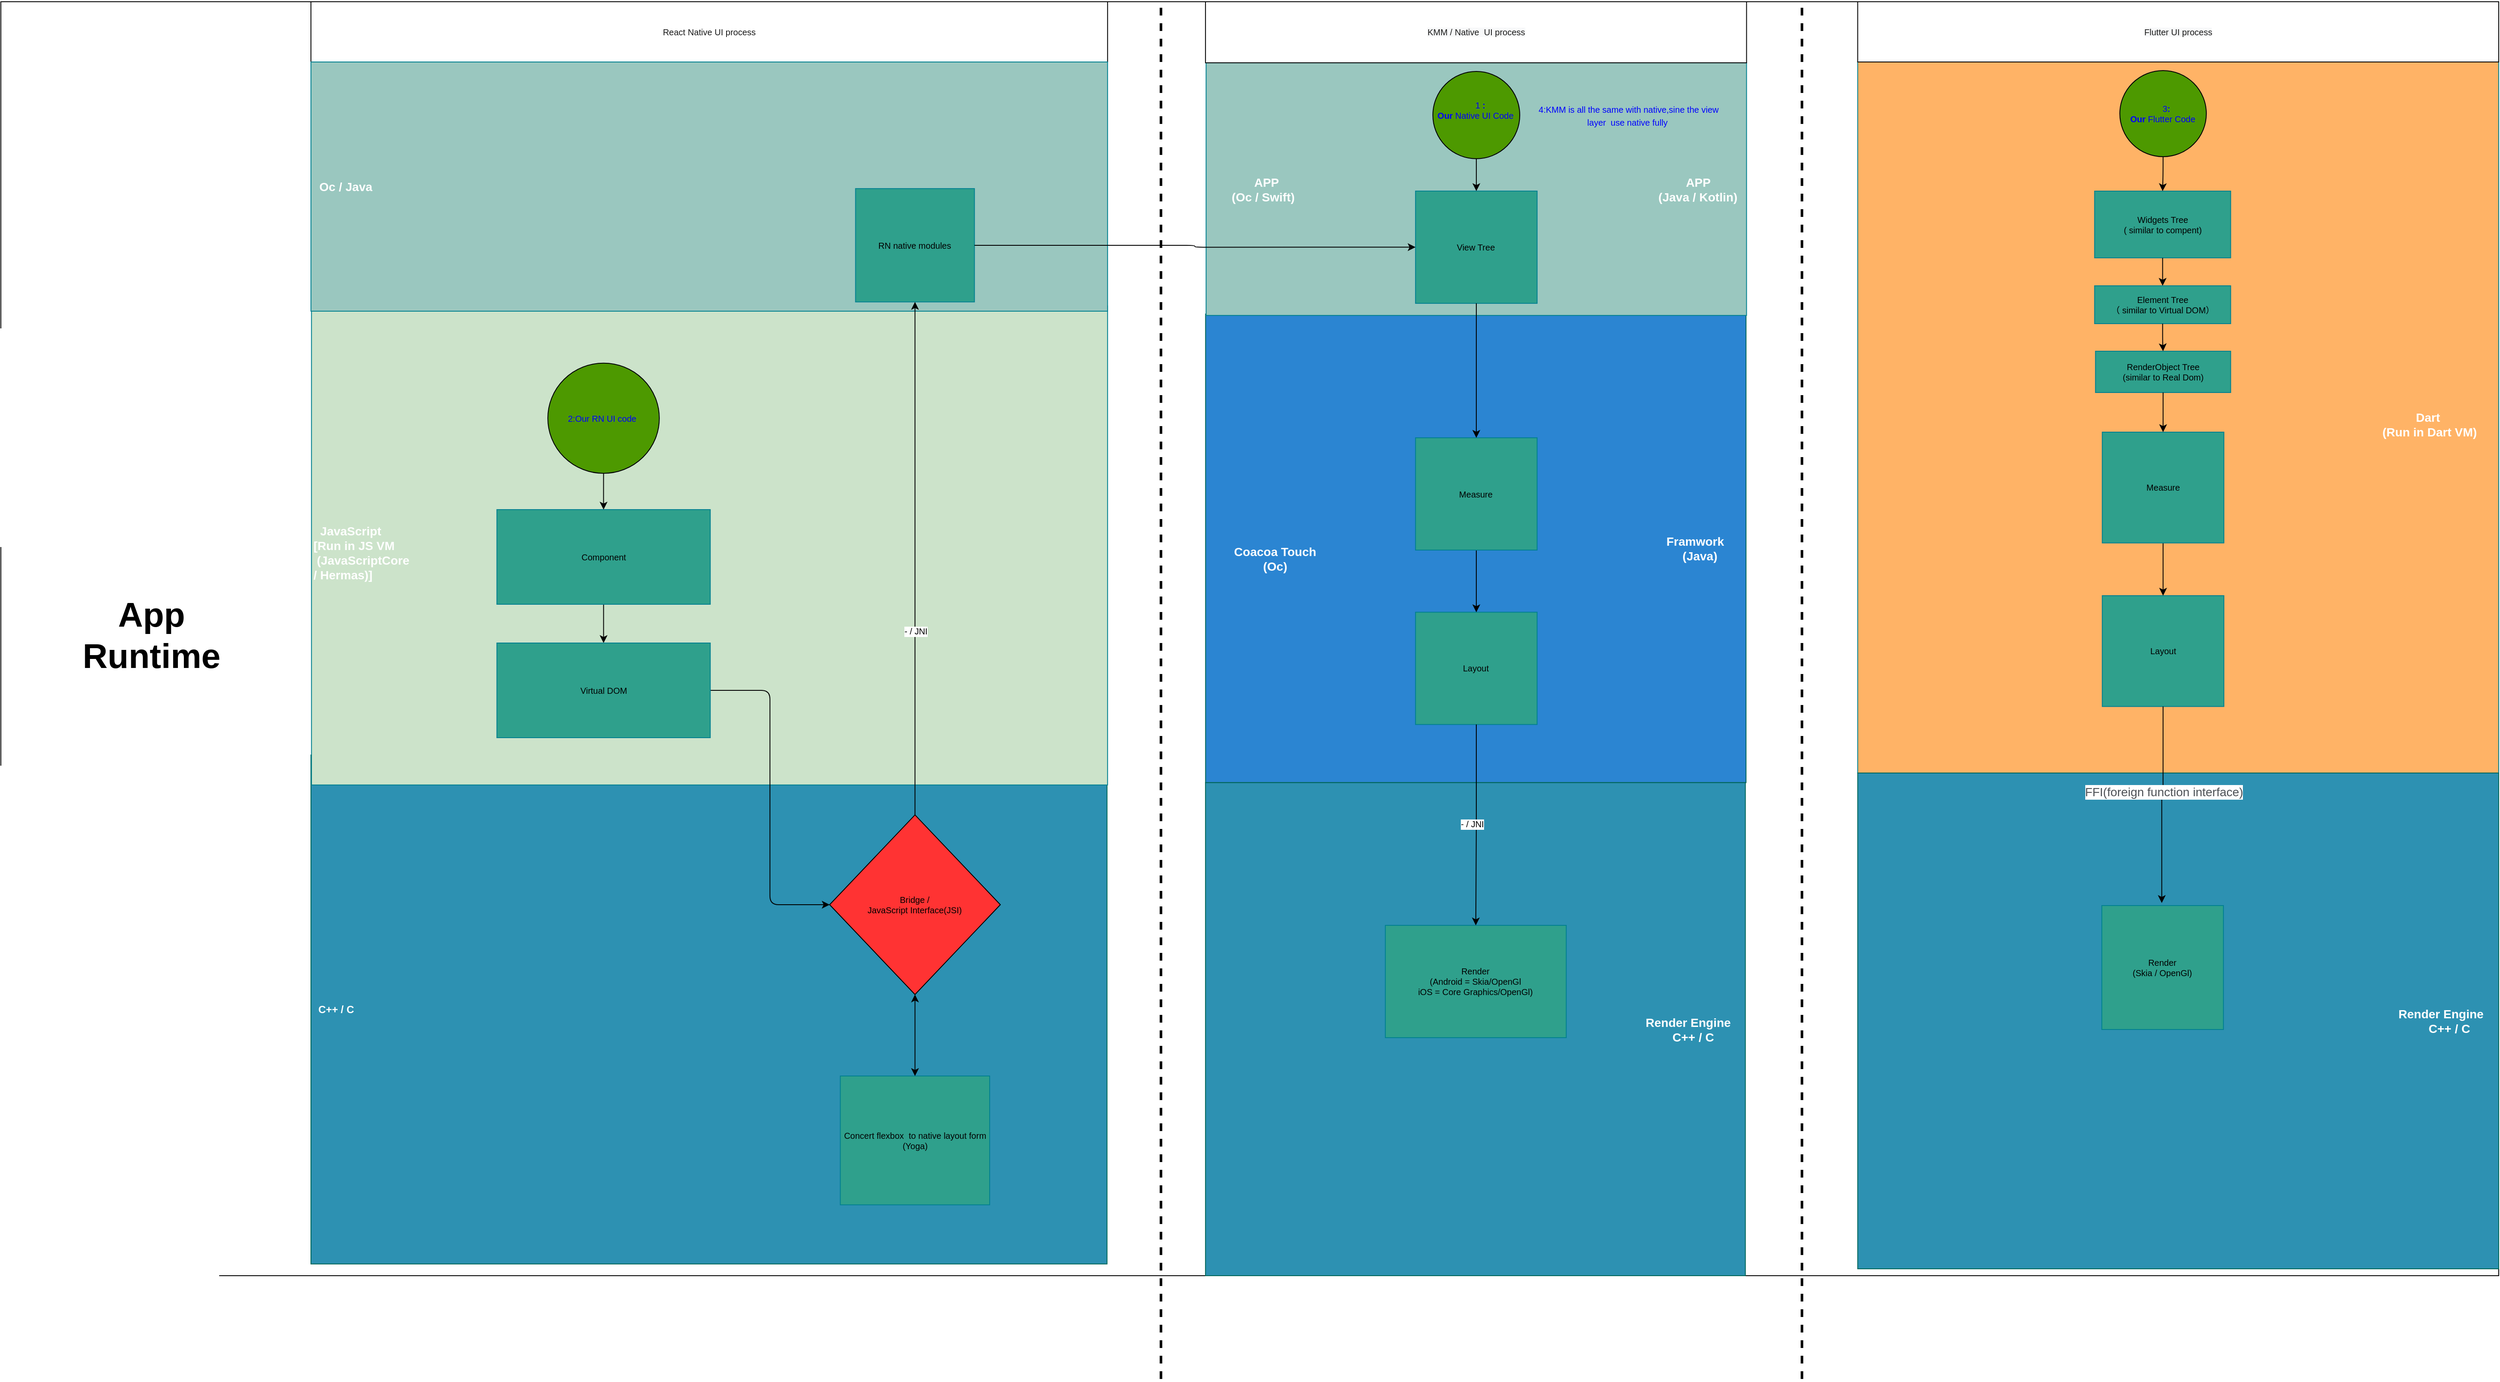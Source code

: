 <mxfile version="14.6.6" type="github">
  <diagram name="Page-1" id="74e2e168-ea6b-b213-b513-2b3c1d86103e">
    <mxGraphModel dx="2868" dy="1833" grid="1" gridSize="10" guides="1" tooltips="1" connect="1" arrows="1" fold="1" page="1" pageScale="1" pageWidth="1100" pageHeight="850" background="#FFFFFF" math="0" shadow="0">
      <root>
        <mxCell id="0" />
        <mxCell id="zV7dkoKjgI9M_0pRiy-D-59" parent="0" />
        <mxCell id="7TCu5U-1uXZLQe100RPo-3" value="" style="group" parent="zV7dkoKjgI9M_0pRiy-D-59" vertex="1" connectable="0">
          <mxGeometry x="-500" y="-10" width="2900" height="1600" as="geometry" />
        </mxCell>
        <mxCell id="7TCu5U-1uXZLQe100RPo-0" value="" style="whiteSpace=wrap;html=1;" parent="7TCu5U-1uXZLQe100RPo-3" vertex="1">
          <mxGeometry width="2900" height="1480" as="geometry" />
        </mxCell>
        <mxCell id="7TCu5U-1uXZLQe100RPo-2" value="App&lt;br&gt;Runtime" style="text;html=1;strokeColor=none;fillColor=none;align=center;verticalAlign=middle;whiteSpace=wrap;rounded=0;fontSize=40;fontStyle=1" parent="7TCu5U-1uXZLQe100RPo-3" vertex="1">
          <mxGeometry x="100" y="640" width="150" height="190" as="geometry" />
        </mxCell>
        <mxCell id="zV7dkoKjgI9M_0pRiy-D-212" value="&lt;font color=&quot;#ffffff&quot; style=&quot;font-size: 14px&quot;&gt;&lt;b&gt;&amp;nbsp; &amp;nbsp; &amp;nbsp;&amp;nbsp;&lt;br&gt;&lt;div&gt;&lt;b&gt;&amp;nbsp; Dart&amp;nbsp; &amp;nbsp; &amp;nbsp; &amp;nbsp; &amp;nbsp; &amp;nbsp; &amp;nbsp; &amp;nbsp; &amp;nbsp;&lt;/b&gt;&lt;/div&gt;&lt;div&gt;&lt;b&gt;(Run in Dart VM)&amp;nbsp; &amp;nbsp; &amp;nbsp;&amp;nbsp;&lt;/b&gt;&lt;/div&gt;&lt;/b&gt;&lt;/font&gt;" style="whiteSpace=wrap;html=1;rounded=0;sketch=0;strokeColor=#028090;container=0;align=right;fillColor=#FFB366;" parent="7TCu5U-1uXZLQe100RPo-3" vertex="1">
          <mxGeometry x="2155.791" y="70" width="744.209" height="826" as="geometry" />
        </mxCell>
        <mxCell id="zV7dkoKjgI9M_0pRiy-D-214" value="&lt;span style=&quot;color: rgb(26 , 26 , 26) ; font-family: &amp;#34;helvetica&amp;#34; ; font-size: 10px ; font-style: normal ; font-weight: 400 ; letter-spacing: normal ; text-align: center ; text-indent: 0px ; text-transform: none ; word-spacing: 0px ; background-color: rgb(248 , 249 , 250) ; display: inline ; float: none&quot;&gt;Flutter UI process&lt;/span&gt;" style="whiteSpace=wrap;html=1;rounded=0;sketch=0;fontSize=10;fontColor=#FFFFFF;fillColor=#FFFFFF;container=0;" parent="7TCu5U-1uXZLQe100RPo-3" vertex="1">
          <mxGeometry x="2155.791" width="744.209" height="70" as="geometry" />
        </mxCell>
        <mxCell id="zV7dkoKjgI9M_0pRiy-D-215" value="&lt;div style=&quot;font-size: 14px&quot;&gt;&lt;span style=&quot;color: rgb(255 , 255 , 255) ; font-weight: 700&quot;&gt;&lt;font style=&quot;font-size: 14px&quot;&gt;Render Engine&amp;nbsp; &amp;nbsp;&amp;nbsp;&lt;/font&gt;&lt;/span&gt;&lt;/div&gt;&lt;span style=&quot;color: rgb(255 , 255 , 255) ; font-weight: 700 ; font-size: 14px&quot;&gt;&lt;div&gt;&lt;font style=&quot;font-size: 14px&quot;&gt;C++ / C&amp;nbsp; &amp;nbsp; &amp;nbsp; &amp;nbsp;&amp;nbsp;&lt;/font&gt;&lt;/div&gt;&lt;/span&gt;" style="whiteSpace=wrap;html=1;rounded=0;sketch=0;strokeColor=#006658;fontColor=#5C5C5C;fillColor=#2D91B2;container=0;align=right;" parent="7TCu5U-1uXZLQe100RPo-3" vertex="1">
          <mxGeometry x="2155.796" y="896" width="744.204" height="576" as="geometry" />
        </mxCell>
        <mxCell id="zV7dkoKjgI9M_0pRiy-D-217" value="&lt;font color=&quot;#0000ff&quot;&gt;&amp;nbsp; &amp;nbsp;3&lt;b&gt;:&lt;br&gt;Our&amp;nbsp;&lt;/b&gt;Flutter Code&lt;br&gt;&lt;/font&gt;" style="ellipse;whiteSpace=wrap;html=1;rounded=0;sketch=0;strokeColor=#000000;fontSize=10;fontColor=#000000;fillColor=#4D9900;container=0;" parent="7TCu5U-1uXZLQe100RPo-3" vertex="1">
          <mxGeometry x="2460.123" y="80.004" width="100.427" height="100" as="geometry" />
        </mxCell>
        <mxCell id="zV7dkoKjgI9M_0pRiy-D-218" value="&lt;span style=&quot;font-size: 10px&quot;&gt;Widgets Tree&lt;/span&gt;&lt;br&gt;&lt;span style=&quot;font-size: 10px&quot;&gt;( similar to&lt;/span&gt;&lt;span style=&quot;font-size: 10px&quot;&gt;&amp;nbsp;compent)&lt;/span&gt;" style="whiteSpace=wrap;html=1;rounded=0;sketch=0;strokeColor=#028090;fontSize=10;fontColor=#000000;fillColor=#2FA08C;container=0;" parent="7TCu5U-1uXZLQe100RPo-3" vertex="1">
          <mxGeometry x="2430.828" y="220" width="157.965" height="77.568" as="geometry" />
        </mxCell>
        <mxCell id="zV7dkoKjgI9M_0pRiy-D-259" style="edgeStyle=orthogonalEdgeStyle;curved=0;rounded=1;sketch=0;orthogonalLoop=1;jettySize=auto;html=1;startArrow=none;startFill=0;endArrow=classic;endFill=1;strokeColor=#000000;strokeWidth=1;fillColor=#F45B69;fontSize=10;fontColor=#000000;" parent="7TCu5U-1uXZLQe100RPo-3" source="zV7dkoKjgI9M_0pRiy-D-217" target="zV7dkoKjgI9M_0pRiy-D-218" edge="1">
          <mxGeometry x="360" as="geometry" />
        </mxCell>
        <mxCell id="zV7dkoKjgI9M_0pRiy-D-223" value="Render&lt;br&gt;(Skia / OpenGl)" style="whiteSpace=wrap;html=1;rounded=0;sketch=0;strokeColor=#028090;fontSize=10;fontColor=#000000;fillColor=#2FA08C;container=0;" parent="7TCu5U-1uXZLQe100RPo-3" vertex="1">
          <mxGeometry x="2439.212" y="1050" width="141.188" height="144" as="geometry" />
        </mxCell>
        <mxCell id="zV7dkoKjgI9M_0pRiy-D-231" value="" style="edgeStyle=orthogonalEdgeStyle;curved=0;rounded=1;sketch=0;orthogonalLoop=1;jettySize=auto;html=1;startArrow=none;startFill=0;endArrow=classic;endFill=1;strokeColor=#000000;strokeWidth=1;fillColor=#F45B69;fontSize=10;fontColor=#000000;" parent="7TCu5U-1uXZLQe100RPo-3" source="zV7dkoKjgI9M_0pRiy-D-218" target="zV7dkoKjgI9M_0pRiy-D-226" edge="1">
          <mxGeometry x="360" as="geometry" />
        </mxCell>
        <mxCell id="zV7dkoKjgI9M_0pRiy-D-226" value="Element Tree&lt;br&gt;（ similar to Virtual DOM）" style="whiteSpace=wrap;html=1;rounded=0;sketch=0;strokeColor=#028090;fontSize=10;fontColor=#000000;fillColor=#2FA08C;container=0;" parent="7TCu5U-1uXZLQe100RPo-3" vertex="1">
          <mxGeometry x="2430.83" y="330" width="157.97" height="44" as="geometry" />
        </mxCell>
        <mxCell id="zV7dkoKjgI9M_0pRiy-D-228" value="RenderObject Tree&lt;br&gt;(similar to Real Dom)" style="whiteSpace=wrap;html=1;rounded=0;sketch=0;strokeColor=#028090;fontSize=10;fontColor=#000000;fillColor=#2FA08C;container=0;" parent="7TCu5U-1uXZLQe100RPo-3" vertex="1">
          <mxGeometry x="2431.863" y="406" width="156.93" height="48" as="geometry" />
        </mxCell>
        <mxCell id="zV7dkoKjgI9M_0pRiy-D-229" style="edgeStyle=orthogonalEdgeStyle;curved=0;rounded=1;sketch=0;orthogonalLoop=1;jettySize=auto;html=1;entryX=0.5;entryY=0;entryDx=0;entryDy=0;startArrow=none;startFill=0;endArrow=classic;endFill=1;strokeColor=#000000;strokeWidth=1;fillColor=#F45B69;fontSize=10;fontColor=#000000;spacing=1;" parent="7TCu5U-1uXZLQe100RPo-3" source="zV7dkoKjgI9M_0pRiy-D-226" target="zV7dkoKjgI9M_0pRiy-D-228" edge="1">
          <mxGeometry x="360" as="geometry" />
        </mxCell>
        <mxCell id="zV7dkoKjgI9M_0pRiy-D-234" value="Layout" style="whiteSpace=wrap;html=1;rounded=0;sketch=0;strokeColor=#028090;fontSize=10;fontColor=#000000;fillColor=#2FA08C;container=0;" parent="7TCu5U-1uXZLQe100RPo-3" vertex="1">
          <mxGeometry x="2439.734" y="689.998" width="141.184" height="128.748" as="geometry" />
        </mxCell>
        <mxCell id="zV7dkoKjgI9M_0pRiy-D-235" style="edgeStyle=orthogonalEdgeStyle;curved=0;rounded=1;sketch=0;orthogonalLoop=1;jettySize=auto;html=1;strokeColor=#000000;fillColor=#F45B69;fontSize=10;fontColor=#FFFFFF;" parent="7TCu5U-1uXZLQe100RPo-3" source="zV7dkoKjgI9M_0pRiy-D-236" target="zV7dkoKjgI9M_0pRiy-D-234" edge="1">
          <mxGeometry x="1407.041" y="-177.508" as="geometry" />
        </mxCell>
        <mxCell id="zV7dkoKjgI9M_0pRiy-D-236" value="Measure" style="whiteSpace=wrap;html=1;rounded=0;sketch=0;strokeColor=#028090;fontSize=10;fontColor=#000000;fillColor=#2FA08C;container=0;" parent="7TCu5U-1uXZLQe100RPo-3" vertex="1">
          <mxGeometry x="2439.738" y="499.998" width="141.192" height="128.748" as="geometry" />
        </mxCell>
        <mxCell id="zV7dkoKjgI9M_0pRiy-D-241" style="edgeStyle=orthogonalEdgeStyle;curved=0;rounded=1;sketch=0;orthogonalLoop=1;jettySize=auto;html=1;entryX=0.5;entryY=0;entryDx=0;entryDy=0;startArrow=none;startFill=0;endArrow=classic;endFill=1;strokeColor=#000000;strokeWidth=1;fillColor=#F45B69;fontSize=10;fontColor=#000000;" parent="7TCu5U-1uXZLQe100RPo-3" source="zV7dkoKjgI9M_0pRiy-D-228" target="zV7dkoKjgI9M_0pRiy-D-236" edge="1">
          <mxGeometry x="360" as="geometry" />
        </mxCell>
        <mxCell id="zV7dkoKjgI9M_0pRiy-D-166" value="&lt;b&gt;&lt;font color=&quot;#ffffff&quot;&gt;&amp;nbsp; C++ / C&lt;/font&gt;&lt;/b&gt;" style="whiteSpace=wrap;html=1;rounded=0;sketch=0;strokeColor=#006658;fontColor=#5C5C5C;fillColor=#2D91B2;container=0;align=left;" parent="7TCu5U-1uXZLQe100RPo-3" vertex="1">
          <mxGeometry x="360" y="875.119" width="924.27" height="591.255" as="geometry" />
        </mxCell>
        <mxCell id="zV7dkoKjgI9M_0pRiy-D-126" value="&lt;span style=&quot;color: rgb(26 , 26 , 26)&quot;&gt;React Native UI process&lt;/span&gt;" style="whiteSpace=wrap;html=1;rounded=0;sketch=0;fontSize=10;fontColor=#FFFFFF;fillColor=#FFFFFF;container=0;" parent="7TCu5U-1uXZLQe100RPo-3" vertex="1">
          <mxGeometry x="360" width="924.899" height="70" as="geometry" />
        </mxCell>
        <mxCell id="zV7dkoKjgI9M_0pRiy-D-124" value="&lt;font color=&quot;#ffffff&quot; style=&quot;font-size: 14px&quot;&gt;&lt;b&gt;&amp;nbsp; &amp;nbsp; &amp;nbsp;&amp;nbsp;&lt;br&gt;&lt;div&gt;&lt;b&gt;&amp;nbsp; JavaScript&lt;/b&gt;&lt;/div&gt;&lt;div&gt;&lt;b&gt;[Run in JS VM&lt;/b&gt;&lt;/div&gt;&lt;div&gt;&lt;b&gt;&amp;nbsp;(JavaScriptCore&amp;nbsp;&lt;/b&gt;&lt;/div&gt;&lt;div&gt;&lt;b&gt;/ Hermas)]&amp;nbsp;&lt;/b&gt;&lt;/div&gt;&lt;/b&gt;&lt;/font&gt;" style="whiteSpace=wrap;html=1;rounded=0;sketch=0;strokeColor=#028090;fillColor=#CCE3CA;container=0;align=left;" parent="7TCu5U-1uXZLQe100RPo-3" vertex="1">
          <mxGeometry x="360.628" y="353.423" width="924.27" height="556.475" as="geometry" />
        </mxCell>
        <mxCell id="GZizsfnYZNjWhY-MhGmB-1" style="edgeStyle=orthogonalEdgeStyle;rounded=0;orthogonalLoop=1;jettySize=auto;html=1;entryX=0.5;entryY=0;entryDx=0;entryDy=0;" edge="1" parent="7TCu5U-1uXZLQe100RPo-3" source="zV7dkoKjgI9M_0pRiy-D-155" target="GZizsfnYZNjWhY-MhGmB-0">
          <mxGeometry relative="1" as="geometry" />
        </mxCell>
        <mxCell id="zV7dkoKjgI9M_0pRiy-D-155" value="Component" style="whiteSpace=wrap;html=1;rounded=0;sketch=0;strokeColor=#028090;fontSize=10;fontColor=#000000;fillColor=#2FA08C;container=0;" parent="7TCu5U-1uXZLQe100RPo-3" vertex="1">
          <mxGeometry x="575.88" y="590" width="247.74" height="110" as="geometry" />
        </mxCell>
        <mxCell id="zV7dkoKjgI9M_0pRiy-D-163" value="&lt;b&gt;&lt;font color=&quot;#ffffff&quot; style=&quot;font-size: 14px&quot;&gt;&amp;nbsp; Oc / Java&lt;/font&gt;&lt;/b&gt;" style="whiteSpace=wrap;html=1;rounded=0;sketch=0;strokeColor=#028090;fontColor=#E4FDE1;fillColor=#9AC7BF;container=0;align=left;" parent="7TCu5U-1uXZLQe100RPo-3" vertex="1">
          <mxGeometry x="360" y="70" width="924.899" height="289.51" as="geometry" />
        </mxCell>
        <mxCell id="zV7dkoKjgI9M_0pRiy-D-173" style="edgeStyle=orthogonalEdgeStyle;curved=0;rounded=1;sketch=0;orthogonalLoop=1;jettySize=auto;html=1;entryX=0.5;entryY=0;entryDx=0;entryDy=0;strokeColor=#000000;fillColor=#F45B69;fontSize=10;fontColor=#000000;" parent="7TCu5U-1uXZLQe100RPo-3" source="zV7dkoKjgI9M_0pRiy-D-172" target="zV7dkoKjgI9M_0pRiy-D-155" edge="1">
          <mxGeometry x="360" y="5.626" as="geometry" />
        </mxCell>
        <mxCell id="zV7dkoKjgI9M_0pRiy-D-172" value="&lt;font color=&quot;#0000ff&quot;&gt;2:Our RN UI code&amp;nbsp;&lt;/font&gt;" style="ellipse;whiteSpace=wrap;html=1;rounded=0;sketch=0;strokeColor=#000000;fontSize=10;fontColor=#000000;fillColor=#4D9900;container=0;" parent="7TCu5U-1uXZLQe100RPo-3" vertex="1">
          <mxGeometry x="635.032" y="419.868" width="129.427" height="128" as="geometry" />
        </mxCell>
        <mxCell id="zV7dkoKjgI9M_0pRiy-D-164" value="RN native modules" style="whiteSpace=wrap;html=1;rounded=0;sketch=0;strokeColor=#028090;fontSize=10;fontColor=#000000;fillColor=#2FA08C;container=0;" parent="7TCu5U-1uXZLQe100RPo-3" vertex="1">
          <mxGeometry x="992.278" y="217.09" width="138.046" height="131.66" as="geometry" />
        </mxCell>
        <mxCell id="zV7dkoKjgI9M_0pRiy-D-187" value="Concert flexbox&amp;nbsp; to native layout form (Yoga)" style="whiteSpace=wrap;html=1;rounded=0;sketch=0;strokeColor=#028090;fontSize=10;fontColor=#000000;fillColor=#2FA08C;container=0;" parent="7TCu5U-1uXZLQe100RPo-3" vertex="1">
          <mxGeometry x="974.594" y="1247.995" width="173.418" height="149.692" as="geometry" />
        </mxCell>
        <mxCell id="zV7dkoKjgI9M_0pRiy-D-194" style="edgeStyle=orthogonalEdgeStyle;curved=0;rounded=1;sketch=0;orthogonalLoop=1;jettySize=auto;html=1;startArrow=none;startFill=0;strokeColor=#000000;fillColor=#F45B69;fontSize=10;fontColor=#000000;exitX=1;exitY=0.5;exitDx=0;exitDy=0;entryX=0;entryY=0.5;entryDx=0;entryDy=0;" parent="7TCu5U-1uXZLQe100RPo-3" source="GZizsfnYZNjWhY-MhGmB-0" target="zV7dkoKjgI9M_0pRiy-D-156" edge="1">
          <mxGeometry x="360" y="5.626" as="geometry">
            <mxPoint x="788.789" y="706.437" as="sourcePoint" />
          </mxGeometry>
        </mxCell>
        <mxCell id="zV7dkoKjgI9M_0pRiy-D-156" value="Bridge / &lt;br&gt;JavaScript Interface(JSI)" style="rhombus;whiteSpace=wrap;html=1;rounded=0;sketch=0;strokeColor=#000000;fontSize=10;fontColor=#000000;fillColor=#FF3333;container=0;" parent="7TCu5U-1uXZLQe100RPo-3" vertex="1">
          <mxGeometry x="962.207" y="944.678" width="198.192" height="208.678" as="geometry" />
        </mxCell>
        <mxCell id="zV7dkoKjgI9M_0pRiy-D-185" style="edgeStyle=orthogonalEdgeStyle;curved=0;rounded=1;sketch=0;orthogonalLoop=1;jettySize=auto;html=1;strokeColor=#000000;fillColor=#F45B69;fontSize=10;fontColor=#000000;exitX=0.5;exitY=0;exitDx=0;exitDy=0;" parent="7TCu5U-1uXZLQe100RPo-3" source="zV7dkoKjgI9M_0pRiy-D-156" target="zV7dkoKjgI9M_0pRiy-D-164" edge="1">
          <mxGeometry x="360" y="5.626" as="geometry">
            <Array as="points">
              <mxPoint x="1061" y="930" />
              <mxPoint x="1061" y="930" />
            </Array>
          </mxGeometry>
        </mxCell>
        <mxCell id="zV7dkoKjgI9M_0pRiy-D-186" value="- / JNI" style="edgeLabel;html=1;align=center;verticalAlign=middle;resizable=0;points=[];fontSize=10;fontColor=#000000;container=0;" parent="zV7dkoKjgI9M_0pRiy-D-185" vertex="1" connectable="0">
          <mxGeometry x="-0.281" y="-3" relative="1" as="geometry">
            <mxPoint x="-3" as="offset" />
          </mxGeometry>
        </mxCell>
        <mxCell id="zV7dkoKjgI9M_0pRiy-D-189" style="edgeStyle=orthogonalEdgeStyle;curved=0;rounded=1;sketch=0;orthogonalLoop=1;jettySize=auto;html=1;entryX=0.5;entryY=1;entryDx=0;entryDy=0;strokeColor=#000000;fillColor=#F45B69;fontSize=10;fontColor=#000000;startArrow=classic;startFill=1;endArrow=classic;endFill=1;" parent="7TCu5U-1uXZLQe100RPo-3" source="zV7dkoKjgI9M_0pRiy-D-187" target="zV7dkoKjgI9M_0pRiy-D-156" edge="1">
          <mxGeometry x="360" y="5.626" as="geometry" />
        </mxCell>
        <mxCell id="zV7dkoKjgI9M_0pRiy-D-224" value="" style="endArrow=none;html=1;strokeWidth=3;fillColor=#F45B69;fontSize=10;fontColor=#000000;dashed=1;" parent="7TCu5U-1uXZLQe100RPo-3" edge="1">
          <mxGeometry x="360" y="-256" width="80.892" height="80" as="geometry">
            <mxPoint x="1346.879" y="1600" as="sourcePoint" />
            <mxPoint x="1346.879" as="targetPoint" />
          </mxGeometry>
        </mxCell>
        <mxCell id="zV7dkoKjgI9M_0pRiy-D-225" value="" style="endArrow=none;html=1;strokeWidth=3;fillColor=#F45B69;fontSize=10;fontColor=#000000;dashed=1;" parent="7TCu5U-1uXZLQe100RPo-3" edge="1">
          <mxGeometry x="360" y="-256" width="80.892" height="80" as="geometry">
            <mxPoint x="2091.083" y="1600" as="sourcePoint" />
            <mxPoint x="2091.083" as="targetPoint" />
          </mxGeometry>
        </mxCell>
        <mxCell id="zV7dkoKjgI9M_0pRiy-D-250" style="edgeStyle=orthogonalEdgeStyle;curved=0;rounded=1;sketch=0;orthogonalLoop=1;jettySize=auto;html=1;fillColor=#F45B69;fontSize=10;exitX=0.5;exitY=1;exitDx=0;exitDy=0;" parent="7TCu5U-1uXZLQe100RPo-3" source="zV7dkoKjgI9M_0pRiy-D-234" edge="1">
          <mxGeometry x="1256.747" y="-168.818" as="geometry">
            <mxPoint x="2508.807" y="799.998" as="sourcePoint" />
            <mxPoint x="2508.81" y="1047" as="targetPoint" />
            <Array as="points">
              <mxPoint x="2509" y="920" />
            </Array>
          </mxGeometry>
        </mxCell>
        <mxCell id="zV7dkoKjgI9M_0pRiy-D-251" value="&lt;span style=&quot;color: rgb(77 , 81 , 86) ; font-family: &amp;#34;arial&amp;#34; , sans-serif ; font-size: 14px ; text-align: left&quot;&gt;FFI(foreign function interface)&lt;/span&gt;" style="edgeLabel;html=1;align=center;verticalAlign=middle;resizable=0;points=[];fontSize=10;fontColor=#000000;container=0;" parent="zV7dkoKjgI9M_0pRiy-D-250" vertex="1" connectable="0">
          <mxGeometry relative="1" as="geometry">
            <mxPoint x="2" y="-14" as="offset" />
          </mxGeometry>
        </mxCell>
        <mxCell id="zV7dkoKjgI9M_0pRiy-D-60" value="&lt;div style=&quot;font-size: 14px&quot;&gt;&lt;span style=&quot;color: rgb(255 , 255 , 255) ; font-weight: 700&quot;&gt;&lt;font style=&quot;font-size: 14px&quot;&gt;Framwork&amp;nbsp; &amp;nbsp; &amp;nbsp;&amp;nbsp;&lt;/font&gt;&lt;/span&gt;&lt;/div&gt;&lt;span style=&quot;color: rgb(255 , 255 , 255) ; font-weight: 700 ; font-size: 14px&quot;&gt;&lt;font style=&quot;font-size: 14px&quot;&gt;(Java)&amp;nbsp; &amp;nbsp; &amp;nbsp; &amp;nbsp;&amp;nbsp;&lt;/font&gt;&lt;/span&gt;" style="whiteSpace=wrap;html=1;rounded=0;sketch=0;strokeColor=#006658;fontColor=#5C5C5C;fillColor=#2B85D2;container=0;align=right;" parent="7TCu5U-1uXZLQe100RPo-3" vertex="1">
          <mxGeometry x="1398.658" y="362.779" width="627.48" height="544.441" as="geometry" />
        </mxCell>
        <mxCell id="zV7dkoKjgI9M_0pRiy-D-61" value="&lt;div style=&quot;font-size: 14px&quot;&gt;&lt;span style=&quot;color: rgb(255 , 255 , 255) ; font-weight: 700&quot;&gt;&lt;font style=&quot;font-size: 14px&quot;&gt;Render Engine&amp;nbsp; &amp;nbsp;&amp;nbsp;&lt;/font&gt;&lt;/span&gt;&lt;/div&gt;&lt;span style=&quot;color: rgb(255 , 255 , 255) ; font-weight: 700 ; font-size: 14px&quot;&gt;&lt;div&gt;&lt;font style=&quot;font-size: 14px&quot;&gt;C++ / C&amp;nbsp; &amp;nbsp; &amp;nbsp; &amp;nbsp; &amp;nbsp;&lt;/font&gt;&lt;/div&gt;&lt;/span&gt;" style="whiteSpace=wrap;html=1;rounded=0;sketch=0;strokeColor=#006658;fontColor=#5C5C5C;fillColor=#2D91B2;container=0;align=right;" parent="7TCu5U-1uXZLQe100RPo-3" vertex="1">
          <mxGeometry x="1398.58" y="907.203" width="626.788" height="572.797" as="geometry" />
        </mxCell>
        <mxCell id="zV7dkoKjgI9M_0pRiy-D-65" value="&lt;font style=&quot;font-size: 14px&quot;&gt;&lt;span style=&quot;color: rgb(255 , 255 , 255) ; font-weight: 700&quot;&gt;APP&amp;nbsp; &amp;nbsp; &amp;nbsp; &amp;nbsp; &amp;nbsp;&amp;nbsp;&lt;/span&gt;&lt;br style=&quot;color: rgb(255 , 255 , 255) ; font-weight: 700&quot;&gt;&lt;/font&gt;&lt;div style=&quot;font-size: 14px&quot;&gt;&lt;span style=&quot;color: rgb(255 , 255 , 255) ; font-weight: 700&quot;&gt;&lt;font style=&quot;font-size: 14px&quot;&gt;&amp;nbsp;(Java / Kotlin)&amp;nbsp;&amp;nbsp;&lt;/font&gt;&lt;/span&gt;&lt;/div&gt;" style="whiteSpace=wrap;html=1;rounded=0;sketch=0;strokeColor=#028090;fontColor=#E4FDE1;fillColor=#9AC7BF;container=0;align=right;" parent="7TCu5U-1uXZLQe100RPo-3" vertex="1">
          <mxGeometry x="1399.269" y="70.923" width="627.479" height="293.498" as="geometry" />
        </mxCell>
        <mxCell id="zV7dkoKjgI9M_0pRiy-D-71" value="Render&lt;br&gt;(Android = Skia/OpenGl&lt;br&gt;iOS = Core Graphics/OpenGl)" style="whiteSpace=wrap;html=1;rounded=0;sketch=0;strokeColor=#028090;fontSize=10;fontColor=#000000;fillColor=#2FA08C;container=0;" parent="7TCu5U-1uXZLQe100RPo-3" vertex="1">
          <mxGeometry x="1607.399" y="1073.008" width="209.999" height="130.447" as="geometry" />
        </mxCell>
        <mxCell id="zV7dkoKjgI9M_0pRiy-D-73" value="Layout" style="whiteSpace=wrap;html=1;rounded=0;sketch=0;strokeColor=#028090;fontSize=10;fontColor=#000000;fillColor=#2FA08C;container=0;" parent="7TCu5U-1uXZLQe100RPo-3" vertex="1">
          <mxGeometry x="1642.41" y="709.23" width="141.183" height="130.445" as="geometry" />
        </mxCell>
        <mxCell id="zV7dkoKjgI9M_0pRiy-D-122" style="edgeStyle=orthogonalEdgeStyle;curved=0;rounded=1;sketch=0;orthogonalLoop=1;jettySize=auto;html=1;strokeColor=#000000;fillColor=#F45B69;fontSize=10;fontColor=#FFFFFF;" parent="7TCu5U-1uXZLQe100RPo-3" source="zV7dkoKjgI9M_0pRiy-D-95" target="zV7dkoKjgI9M_0pRiy-D-73" edge="1">
          <mxGeometry x="1499.526" y="-106.331" as="geometry" />
        </mxCell>
        <mxCell id="zV7dkoKjgI9M_0pRiy-D-95" value="Measure" style="whiteSpace=wrap;html=1;rounded=0;sketch=0;strokeColor=#028090;fontSize=10;fontColor=#000000;fillColor=#2FA08C;container=0;" parent="7TCu5U-1uXZLQe100RPo-3" vertex="1">
          <mxGeometry x="1642.414" y="506.59" width="141.191" height="130.445" as="geometry" />
        </mxCell>
        <mxCell id="zV7dkoKjgI9M_0pRiy-D-97" value="View Tree" style="whiteSpace=wrap;html=1;rounded=0;sketch=0;strokeColor=#028090;fontSize=10;fontColor=#000000;fillColor=#2FA08C;container=0;" parent="7TCu5U-1uXZLQe100RPo-3" vertex="1">
          <mxGeometry x="1642.422" y="219.952" width="141.183" height="130.445" as="geometry" />
        </mxCell>
        <mxCell id="zV7dkoKjgI9M_0pRiy-D-74" style="edgeStyle=orthogonalEdgeStyle;curved=0;rounded=1;sketch=0;orthogonalLoop=1;jettySize=auto;html=1;entryX=0.5;entryY=0;entryDx=0;entryDy=0;fillColor=#F45B69;fontSize=10;" parent="7TCu5U-1uXZLQe100RPo-3" source="zV7dkoKjgI9M_0pRiy-D-73" target="zV7dkoKjgI9M_0pRiy-D-71" edge="1">
          <mxGeometry x="1499.526" y="-159.341" as="geometry" />
        </mxCell>
        <mxCell id="zV7dkoKjgI9M_0pRiy-D-168" style="edgeStyle=orthogonalEdgeStyle;curved=0;rounded=1;sketch=0;orthogonalLoop=1;jettySize=auto;html=1;entryX=0;entryY=0.5;entryDx=0;entryDy=0;strokeColor=#000000;fillColor=#F45B69;fontSize=10;fontColor=#000000;" parent="7TCu5U-1uXZLQe100RPo-3" source="zV7dkoKjgI9M_0pRiy-D-164" target="zV7dkoKjgI9M_0pRiy-D-97" edge="1">
          <mxGeometry x="360" y="5.626" as="geometry" />
        </mxCell>
        <mxCell id="zV7dkoKjgI9M_0pRiy-D-116" style="edgeStyle=orthogonalEdgeStyle;curved=0;rounded=1;sketch=0;orthogonalLoop=1;jettySize=auto;html=1;entryX=0.5;entryY=0;entryDx=0;entryDy=0;fillColor=#F45B69;fontSize=10;exitX=0.5;exitY=1;exitDx=0;exitDy=0;" parent="7TCu5U-1uXZLQe100RPo-3" source="zV7dkoKjgI9M_0pRiy-D-97" target="zV7dkoKjgI9M_0pRiy-D-95" edge="1">
          <mxGeometry x="1499.526" y="-106.331" as="geometry">
            <mxPoint x="1811.443" y="109.334" as="sourcePoint" />
            <mxPoint x="1811.443" y="385.2" as="targetPoint" />
          </mxGeometry>
        </mxCell>
        <mxCell id="zV7dkoKjgI9M_0pRiy-D-120" value="&lt;span style=&quot;color: rgb(26 , 26 , 26) ; font-family: &amp;#34;helvetica&amp;#34; ; font-size: 10px ; font-style: normal ; font-weight: 400 ; letter-spacing: normal ; text-align: center ; text-indent: 0px ; text-transform: none ; word-spacing: 0px ; background-color: rgb(248 , 249 , 250) ; display: inline ; float: none&quot;&gt;KMM / Native&amp;nbsp; UI process&lt;/span&gt;" style="whiteSpace=wrap;html=1;rounded=0;sketch=0;fontSize=10;fontColor=#FFFFFF;fillColor=#FFFFFF;container=0;" parent="7TCu5U-1uXZLQe100RPo-3" vertex="1">
          <mxGeometry x="1398.58" width="628.167" height="70.923" as="geometry" />
        </mxCell>
        <mxCell id="zV7dkoKjgI9M_0pRiy-D-247" style="edgeStyle=orthogonalEdgeStyle;curved=0;rounded=1;sketch=0;orthogonalLoop=1;jettySize=auto;html=1;entryX=0.5;entryY=0;entryDx=0;entryDy=0;startArrow=none;startFill=0;endArrow=classic;endFill=1;strokeColor=#000000;strokeWidth=1;fillColor=#F45B69;fontSize=10;fontColor=#000000;" parent="7TCu5U-1uXZLQe100RPo-3" source="zV7dkoKjgI9M_0pRiy-D-174" target="zV7dkoKjgI9M_0pRiy-D-97" edge="1">
          <mxGeometry x="1398.58" as="geometry" />
        </mxCell>
        <mxCell id="zV7dkoKjgI9M_0pRiy-D-174" value="&lt;font color=&quot;#0000ff&quot;&gt;&amp;nbsp; &amp;nbsp;1&lt;b&gt;&amp;nbsp;:&lt;br&gt;Our&amp;nbsp;&lt;/b&gt;Native UI Code&amp;nbsp;&lt;br&gt;&lt;br&gt;&lt;/font&gt;" style="ellipse;whiteSpace=wrap;html=1;rounded=0;sketch=0;strokeColor=#000000;fontSize=10;fontColor=#000000;fillColor=#4D9900;container=0;" parent="7TCu5U-1uXZLQe100RPo-3" vertex="1">
          <mxGeometry x="1662.571" y="81.056" width="100.888" height="101.318" as="geometry" />
        </mxCell>
        <mxCell id="zV7dkoKjgI9M_0pRiy-D-260" value="&lt;div style=&quot;font-size: 14px&quot;&gt;&lt;font color=&quot;#ffffff&quot;&gt;&lt;b&gt;Coacoa Touch&lt;/b&gt;&lt;/font&gt;&lt;/div&gt;&lt;div style=&quot;font-size: 14px&quot;&gt;&lt;font color=&quot;#ffffff&quot;&gt;&lt;b&gt;(Oc)&lt;/b&gt;&lt;/font&gt;&lt;/div&gt;" style="text;html=1;strokeColor=none;fillColor=none;align=center;verticalAlign=middle;whiteSpace=wrap;rounded=0;sketch=0;fontSize=10;fontColor=#000000;container=0;" parent="7TCu5U-1uXZLQe100RPo-3" vertex="1">
          <mxGeometry x="1420.0" y="624.869" width="118.579" height="43.83" as="geometry" />
        </mxCell>
        <mxCell id="zV7dkoKjgI9M_0pRiy-D-262" value="&lt;div&gt;&lt;span style=&quot;color: rgb(255 , 255 , 255) ; font-weight: 700 ; font-size: 14px&quot;&gt;APP&lt;/span&gt;&lt;/div&gt;&lt;div&gt;&lt;span style=&quot;color: rgb(255 , 255 , 255) ; font-weight: 700 ; font-size: 14px&quot;&gt;(Oc / Swift)&amp;nbsp;&amp;nbsp;&lt;/span&gt;&lt;/div&gt;" style="text;html=1;strokeColor=none;fillColor=none;align=center;verticalAlign=middle;whiteSpace=wrap;rounded=0;sketch=0;fontSize=10;fontColor=#000000;container=0;" parent="7TCu5U-1uXZLQe100RPo-3" vertex="1">
          <mxGeometry x="1420.0" y="207.54" width="98.58" height="20.264" as="geometry" />
        </mxCell>
        <mxCell id="UgTAiS8xUUlCPOL-5yOF-1" value="&lt;span style=&quot;color: rgb(0 , 0 , 255) ; font-size: 10px&quot;&gt;&amp;nbsp;4:KMM is all the same with native,sine the view layer&amp;nbsp; use native fully&lt;/span&gt;" style="text;html=1;strokeColor=none;fillColor=none;align=center;verticalAlign=middle;whiteSpace=wrap;rounded=0;" parent="7TCu5U-1uXZLQe100RPo-3" vertex="1">
          <mxGeometry x="1770" y="85.9" width="236.54" height="91.64" as="geometry" />
        </mxCell>
        <mxCell id="GZizsfnYZNjWhY-MhGmB-0" value="Virtual DOM" style="whiteSpace=wrap;html=1;rounded=0;sketch=0;strokeColor=#028090;fontSize=10;fontColor=#000000;fillColor=#2FA08C;container=0;" vertex="1" parent="7TCu5U-1uXZLQe100RPo-3">
          <mxGeometry x="575.88" y="745.0" width="247.74" height="110" as="geometry" />
        </mxCell>
        <mxCell id="GZizsfnYZNjWhY-MhGmB-2" value="- / JNI" style="edgeLabel;html=1;align=center;verticalAlign=middle;resizable=0;points=[];fontSize=10;fontColor=#000000;container=0;" vertex="1" connectable="0" parent="7TCu5U-1uXZLQe100RPo-3">
          <mxGeometry x="1080.003" y="739.998" as="geometry">
            <mxPoint x="628" y="215" as="offset" />
          </mxGeometry>
        </mxCell>
      </root>
    </mxGraphModel>
  </diagram>
</mxfile>
